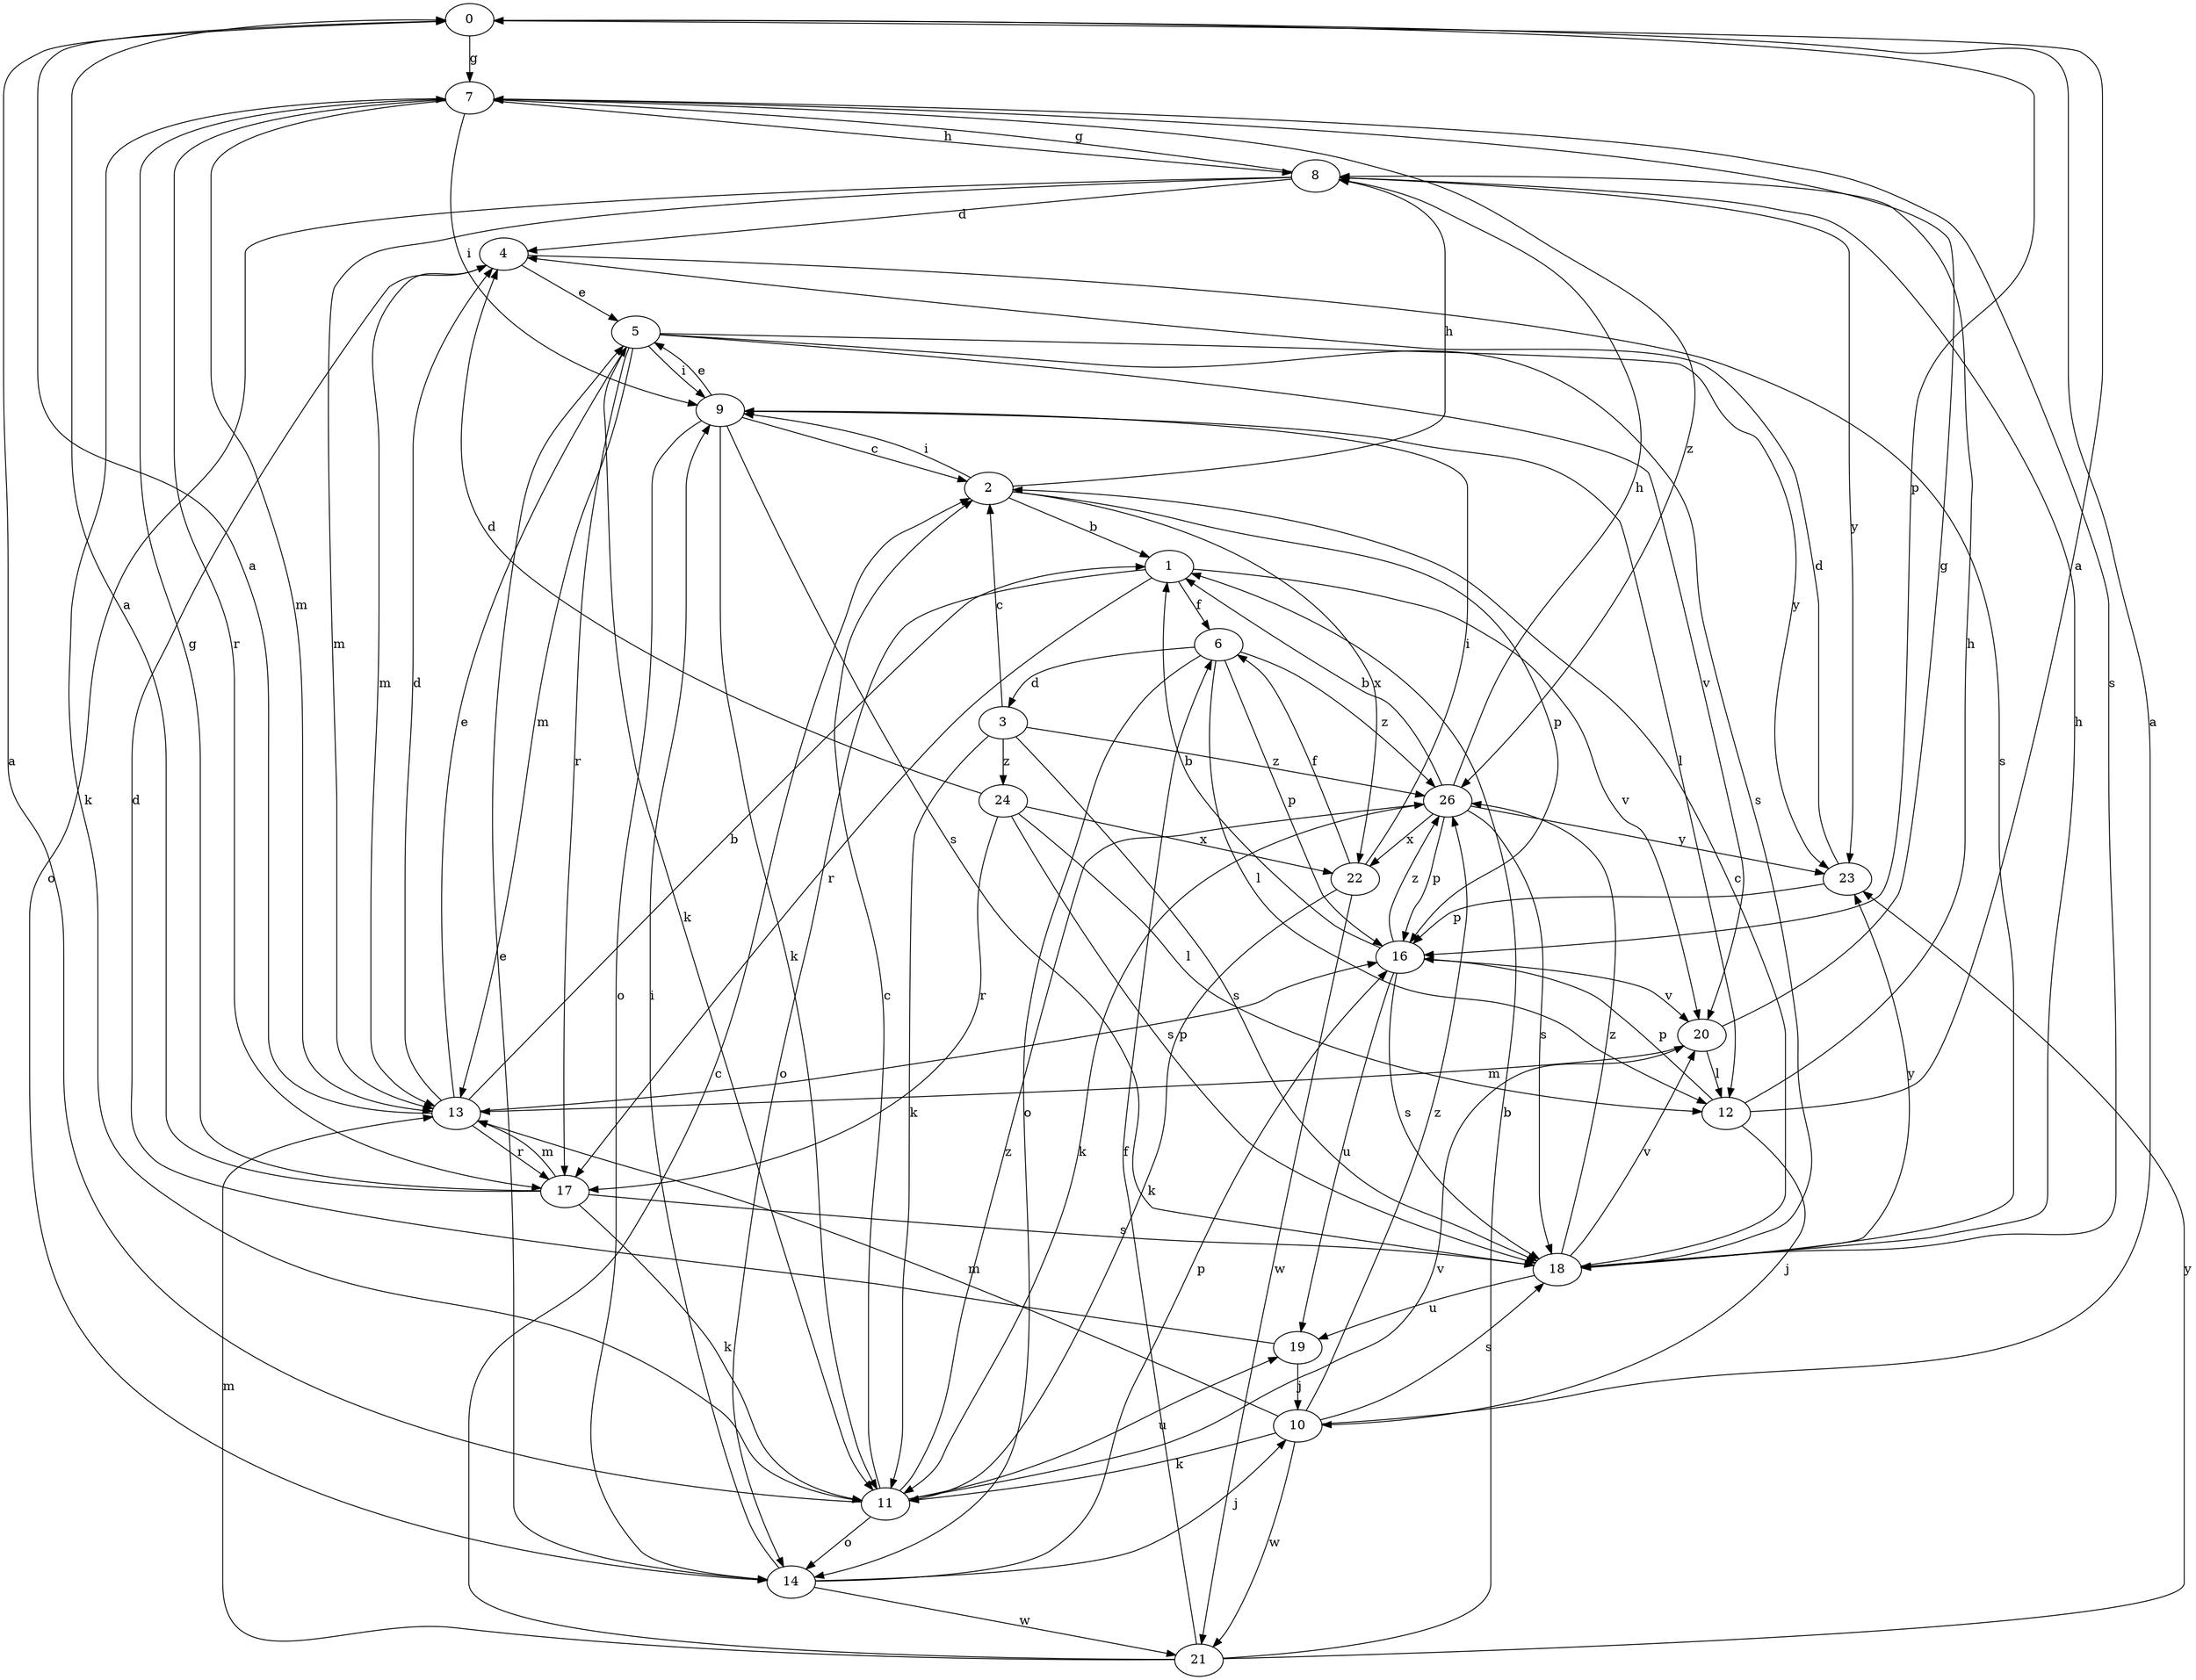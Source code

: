 strict digraph  {
0;
1;
2;
3;
4;
5;
6;
7;
8;
9;
10;
11;
12;
13;
14;
16;
17;
18;
19;
20;
21;
22;
23;
24;
26;
0 -> 7  [label=g];
0 -> 16  [label=p];
1 -> 6  [label=f];
1 -> 14  [label=o];
1 -> 17  [label=r];
1 -> 20  [label=v];
2 -> 1  [label=b];
2 -> 8  [label=h];
2 -> 9  [label=i];
2 -> 16  [label=p];
2 -> 22  [label=x];
3 -> 2  [label=c];
3 -> 11  [label=k];
3 -> 18  [label=s];
3 -> 24  [label=z];
3 -> 26  [label=z];
4 -> 5  [label=e];
4 -> 13  [label=m];
4 -> 18  [label=s];
5 -> 9  [label=i];
5 -> 11  [label=k];
5 -> 13  [label=m];
5 -> 17  [label=r];
5 -> 18  [label=s];
5 -> 20  [label=v];
5 -> 23  [label=y];
6 -> 3  [label=d];
6 -> 12  [label=l];
6 -> 14  [label=o];
6 -> 16  [label=p];
6 -> 26  [label=z];
7 -> 8  [label=h];
7 -> 9  [label=i];
7 -> 11  [label=k];
7 -> 13  [label=m];
7 -> 17  [label=r];
7 -> 18  [label=s];
7 -> 26  [label=z];
8 -> 4  [label=d];
8 -> 7  [label=g];
8 -> 13  [label=m];
8 -> 14  [label=o];
8 -> 23  [label=y];
9 -> 2  [label=c];
9 -> 5  [label=e];
9 -> 11  [label=k];
9 -> 12  [label=l];
9 -> 14  [label=o];
9 -> 18  [label=s];
10 -> 0  [label=a];
10 -> 11  [label=k];
10 -> 13  [label=m];
10 -> 18  [label=s];
10 -> 21  [label=w];
10 -> 26  [label=z];
11 -> 0  [label=a];
11 -> 2  [label=c];
11 -> 14  [label=o];
11 -> 19  [label=u];
11 -> 20  [label=v];
11 -> 26  [label=z];
12 -> 0  [label=a];
12 -> 8  [label=h];
12 -> 10  [label=j];
12 -> 16  [label=p];
13 -> 0  [label=a];
13 -> 1  [label=b];
13 -> 4  [label=d];
13 -> 5  [label=e];
13 -> 16  [label=p];
13 -> 17  [label=r];
14 -> 5  [label=e];
14 -> 9  [label=i];
14 -> 10  [label=j];
14 -> 16  [label=p];
14 -> 21  [label=w];
16 -> 1  [label=b];
16 -> 18  [label=s];
16 -> 19  [label=u];
16 -> 20  [label=v];
16 -> 26  [label=z];
17 -> 0  [label=a];
17 -> 7  [label=g];
17 -> 11  [label=k];
17 -> 13  [label=m];
17 -> 18  [label=s];
18 -> 2  [label=c];
18 -> 8  [label=h];
18 -> 19  [label=u];
18 -> 20  [label=v];
18 -> 23  [label=y];
18 -> 26  [label=z];
19 -> 4  [label=d];
19 -> 10  [label=j];
20 -> 7  [label=g];
20 -> 12  [label=l];
20 -> 13  [label=m];
21 -> 1  [label=b];
21 -> 2  [label=c];
21 -> 6  [label=f];
21 -> 13  [label=m];
21 -> 23  [label=y];
22 -> 6  [label=f];
22 -> 9  [label=i];
22 -> 11  [label=k];
22 -> 21  [label=w];
23 -> 4  [label=d];
23 -> 16  [label=p];
24 -> 4  [label=d];
24 -> 12  [label=l];
24 -> 17  [label=r];
24 -> 18  [label=s];
24 -> 22  [label=x];
26 -> 1  [label=b];
26 -> 8  [label=h];
26 -> 11  [label=k];
26 -> 16  [label=p];
26 -> 18  [label=s];
26 -> 22  [label=x];
26 -> 23  [label=y];
}
